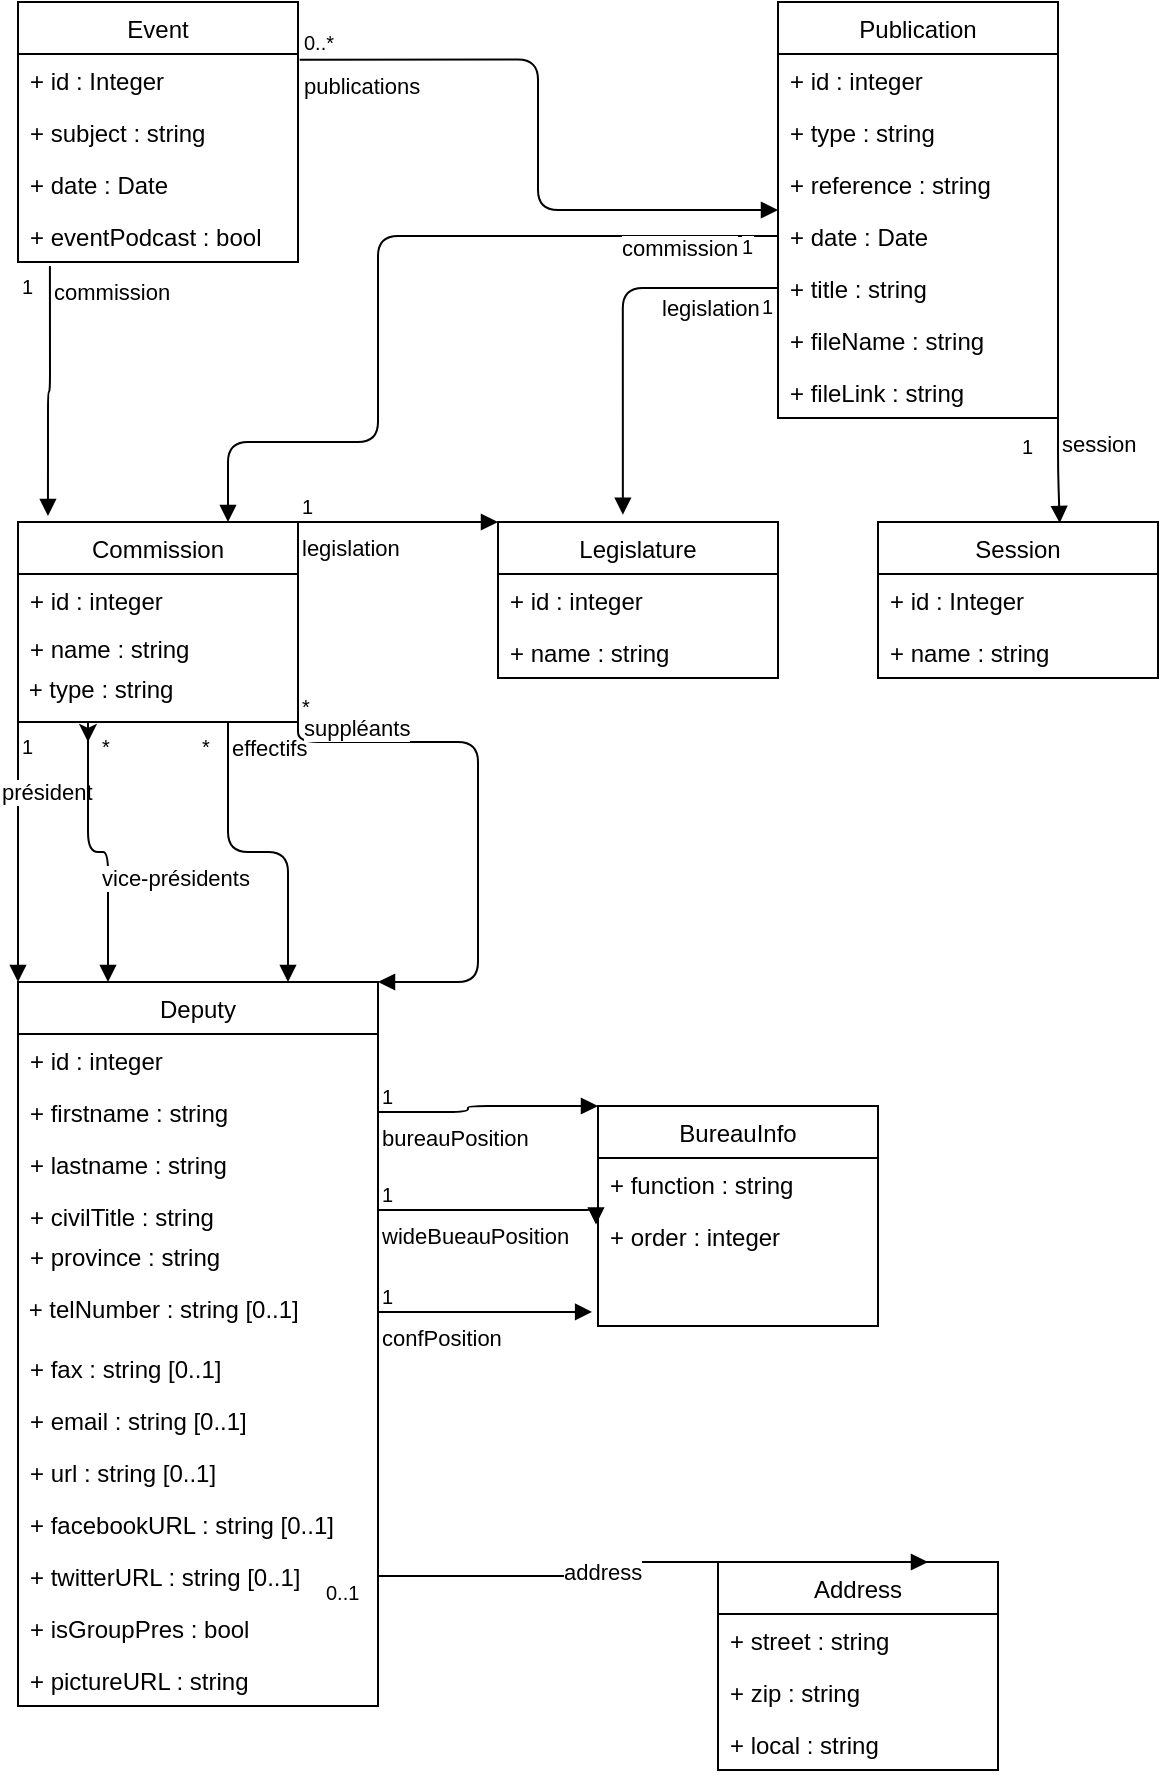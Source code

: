 <mxfile version="12.8.6" type="device"><diagram id="rYKNpYgGIXPU3Bn01M_V" name="Page-1"><mxGraphModel dx="1485" dy="766" grid="1" gridSize="10" guides="1" tooltips="1" connect="1" arrows="1" fold="1" page="1" pageScale="1" pageWidth="827" pageHeight="1169" math="0" shadow="0"><root><mxCell id="0"/><mxCell id="1" parent="0"/><mxCell id="Z-tRQIGpHawbc4DDEuoz-11" value="legislation" style="endArrow=block;endFill=1;html=1;edgeStyle=orthogonalEdgeStyle;align=left;verticalAlign=top;entryX=0;entryY=0;entryDx=0;entryDy=0;exitX=1;exitY=0;exitDx=0;exitDy=0;" edge="1" parent="1" source="Z-tRQIGpHawbc4DDEuoz-1" target="Z-tRQIGpHawbc4DDEuoz-7"><mxGeometry x="-1" relative="1" as="geometry"><mxPoint x="160" y="280" as="sourcePoint"/><mxPoint x="320" y="280" as="targetPoint"/><Array as="points"><mxPoint x="210" y="260"/><mxPoint x="210" y="260"/></Array></mxGeometry></mxCell><mxCell id="Z-tRQIGpHawbc4DDEuoz-12" value="1" style="resizable=0;html=1;align=left;verticalAlign=bottom;labelBackgroundColor=#ffffff;fontSize=10;" connectable="0" vertex="1" parent="Z-tRQIGpHawbc4DDEuoz-11"><mxGeometry x="-1" relative="1" as="geometry"/></mxCell><mxCell id="Z-tRQIGpHawbc4DDEuoz-26" value="président" style="endArrow=block;endFill=1;html=1;edgeStyle=orthogonalEdgeStyle;align=left;verticalAlign=top;exitX=0;exitY=1;exitDx=0;exitDy=0;entryX=0;entryY=0;entryDx=0;entryDy=0;" edge="1" parent="1" source="Z-tRQIGpHawbc4DDEuoz-1" target="Z-tRQIGpHawbc4DDEuoz-20"><mxGeometry x="-0.667" y="-10" relative="1" as="geometry"><mxPoint x="200" y="430" as="sourcePoint"/><mxPoint x="360" y="430" as="targetPoint"/><mxPoint as="offset"/></mxGeometry></mxCell><mxCell id="Z-tRQIGpHawbc4DDEuoz-27" value="1" style="resizable=0;html=1;align=left;verticalAlign=bottom;labelBackgroundColor=#ffffff;fontSize=10;" connectable="0" vertex="1" parent="Z-tRQIGpHawbc4DDEuoz-26"><mxGeometry x="-1" relative="1" as="geometry"><mxPoint y="20" as="offset"/></mxGeometry></mxCell><mxCell id="Z-tRQIGpHawbc4DDEuoz-28" value="vice-présidents" style="endArrow=block;endFill=1;html=1;edgeStyle=orthogonalEdgeStyle;align=left;verticalAlign=top;exitX=0.25;exitY=1;exitDx=0;exitDy=0;entryX=0.25;entryY=0;entryDx=0;entryDy=0;" edge="1" parent="1" source="Z-tRQIGpHawbc4DDEuoz-1" target="Z-tRQIGpHawbc4DDEuoz-20"><mxGeometry relative="1" as="geometry"><mxPoint x="130" y="440" as="sourcePoint"/><mxPoint x="290" y="440" as="targetPoint"/><mxPoint as="offset"/></mxGeometry></mxCell><mxCell id="Z-tRQIGpHawbc4DDEuoz-29" value="*" style="resizable=0;html=1;align=left;verticalAlign=bottom;labelBackgroundColor=#ffffff;fontSize=10;" connectable="0" vertex="1" parent="Z-tRQIGpHawbc4DDEuoz-28"><mxGeometry x="-1" relative="1" as="geometry"><mxPoint x="5" y="20" as="offset"/></mxGeometry></mxCell><mxCell id="Z-tRQIGpHawbc4DDEuoz-30" style="edgeStyle=orthogonalEdgeStyle;rounded=0;orthogonalLoop=1;jettySize=auto;html=1;exitX=0.25;exitY=1;exitDx=0;exitDy=0;" edge="1" parent="1" source="Z-tRQIGpHawbc4DDEuoz-5"><mxGeometry relative="1" as="geometry"><mxPoint x="55" y="370" as="targetPoint"/></mxGeometry></mxCell><mxCell id="Z-tRQIGpHawbc4DDEuoz-32" value="effectifs" style="endArrow=block;endFill=1;html=1;edgeStyle=orthogonalEdgeStyle;align=left;verticalAlign=top;exitX=0.75;exitY=1;exitDx=0;exitDy=0;entryX=0.75;entryY=0;entryDx=0;entryDy=0;" edge="1" parent="1" source="Z-tRQIGpHawbc4DDEuoz-5" target="Z-tRQIGpHawbc4DDEuoz-20"><mxGeometry x="-1" relative="1" as="geometry"><mxPoint x="210" y="430" as="sourcePoint"/><mxPoint x="370" y="430" as="targetPoint"/></mxGeometry></mxCell><mxCell id="Z-tRQIGpHawbc4DDEuoz-33" value="*" style="resizable=0;html=1;align=left;verticalAlign=bottom;labelBackgroundColor=#ffffff;fontSize=10;" connectable="0" vertex="1" parent="Z-tRQIGpHawbc4DDEuoz-32"><mxGeometry x="-1" relative="1" as="geometry"><mxPoint x="-15" y="20" as="offset"/></mxGeometry></mxCell><mxCell id="Z-tRQIGpHawbc4DDEuoz-34" value="suppléants" style="endArrow=block;endFill=1;html=1;edgeStyle=orthogonalEdgeStyle;align=left;verticalAlign=top;exitX=1;exitY=1;exitDx=0;exitDy=0;entryX=1;entryY=0;entryDx=0;entryDy=0;" edge="1" parent="1" source="Z-tRQIGpHawbc4DDEuoz-1" target="Z-tRQIGpHawbc4DDEuoz-20"><mxGeometry x="-0.923" y="20" relative="1" as="geometry"><mxPoint x="260" y="450" as="sourcePoint"/><mxPoint x="420" y="450" as="targetPoint"/><Array as="points"><mxPoint x="250" y="370"/><mxPoint x="250" y="490"/></Array><mxPoint as="offset"/></mxGeometry></mxCell><mxCell id="Z-tRQIGpHawbc4DDEuoz-35" value="*" style="resizable=0;html=1;align=left;verticalAlign=bottom;labelBackgroundColor=#ffffff;fontSize=10;" connectable="0" vertex="1" parent="Z-tRQIGpHawbc4DDEuoz-34"><mxGeometry x="-1" relative="1" as="geometry"/></mxCell><mxCell id="Z-tRQIGpHawbc4DDEuoz-36" value="+ civilTitle : string" style="text;strokeColor=none;fillColor=none;align=left;verticalAlign=top;spacingLeft=4;spacingRight=4;overflow=hidden;rotatable=0;points=[[0,0.5],[1,0.5]];portConstraint=eastwest;" vertex="1" parent="1"><mxGeometry x="20" y="594" width="110" height="26" as="geometry"/></mxCell><mxCell id="Z-tRQIGpHawbc4DDEuoz-37" value="+ province : string" style="text;strokeColor=none;fillColor=none;align=left;verticalAlign=top;spacingLeft=4;spacingRight=4;overflow=hidden;rotatable=0;points=[[0,0.5],[1,0.5]];portConstraint=eastwest;" vertex="1" parent="1"><mxGeometry x="20" y="614" width="110" height="26" as="geometry"/></mxCell><mxCell id="Z-tRQIGpHawbc4DDEuoz-58" value="address" style="endArrow=block;endFill=1;html=1;edgeStyle=orthogonalEdgeStyle;align=left;verticalAlign=top;entryX=0.75;entryY=0;entryDx=0;entryDy=0;exitX=1;exitY=0.5;exitDx=0;exitDy=0;" edge="1" parent="1" source="Z-tRQIGpHawbc4DDEuoz-44" target="Z-tRQIGpHawbc4DDEuoz-51"><mxGeometry x="-0.356" y="15" relative="1" as="geometry"><mxPoint x="240" y="820" as="sourcePoint"/><mxPoint x="290" y="880" as="targetPoint"/><Array as="points"><mxPoint x="300" y="787"/><mxPoint x="300" y="780"/></Array><mxPoint as="offset"/></mxGeometry></mxCell><mxCell id="Z-tRQIGpHawbc4DDEuoz-59" value="0..1" style="resizable=0;html=1;align=left;verticalAlign=bottom;labelBackgroundColor=#ffffff;fontSize=10;" connectable="0" vertex="1" parent="Z-tRQIGpHawbc4DDEuoz-58"><mxGeometry x="-1" relative="1" as="geometry"><mxPoint x="-28" y="16" as="offset"/></mxGeometry></mxCell><mxCell id="Z-tRQIGpHawbc4DDEuoz-64" value="bureauPosition" style="endArrow=block;endFill=1;html=1;edgeStyle=orthogonalEdgeStyle;align=left;verticalAlign=top;exitX=1;exitY=0.5;exitDx=0;exitDy=0;entryX=0;entryY=0;entryDx=0;entryDy=0;" edge="1" parent="1" source="Z-tRQIGpHawbc4DDEuoz-22" target="Z-tRQIGpHawbc4DDEuoz-60"><mxGeometry x="-1" relative="1" as="geometry"><mxPoint x="210" y="520" as="sourcePoint"/><mxPoint x="370" y="520" as="targetPoint"/><Array as="points"><mxPoint x="245" y="555"/><mxPoint x="245" y="552"/></Array></mxGeometry></mxCell><mxCell id="Z-tRQIGpHawbc4DDEuoz-65" value="1" style="resizable=0;html=1;align=left;verticalAlign=bottom;labelBackgroundColor=#ffffff;fontSize=10;" connectable="0" vertex="1" parent="Z-tRQIGpHawbc4DDEuoz-64"><mxGeometry x="-1" relative="1" as="geometry"/></mxCell><mxCell id="Z-tRQIGpHawbc4DDEuoz-67" value="wideBueauPosition" style="endArrow=block;endFill=1;html=1;edgeStyle=orthogonalEdgeStyle;align=left;verticalAlign=top;exitX=1;exitY=0.5;exitDx=0;exitDy=0;entryX=-0.007;entryY=0.125;entryDx=0;entryDy=0;entryPerimeter=0;" edge="1" parent="1" source="Z-tRQIGpHawbc4DDEuoz-23" target="Z-tRQIGpHawbc4DDEuoz-62"><mxGeometry x="-1" relative="1" as="geometry"><mxPoint x="210" y="720" as="sourcePoint"/><mxPoint x="370" y="720" as="targetPoint"/><Array as="points"><mxPoint x="309" y="604"/></Array></mxGeometry></mxCell><mxCell id="Z-tRQIGpHawbc4DDEuoz-68" value="1" style="resizable=0;html=1;align=left;verticalAlign=bottom;labelBackgroundColor=#ffffff;fontSize=10;" connectable="0" vertex="1" parent="Z-tRQIGpHawbc4DDEuoz-67"><mxGeometry x="-1" relative="1" as="geometry"/></mxCell><mxCell id="Z-tRQIGpHawbc4DDEuoz-69" value="confPosition" style="endArrow=block;endFill=1;html=1;edgeStyle=orthogonalEdgeStyle;align=left;verticalAlign=top;exitX=1;exitY=0.5;exitDx=0;exitDy=0;entryX=-0.021;entryY=0.879;entryDx=0;entryDy=0;entryPerimeter=0;" edge="1" parent="1" source="Z-tRQIGpHawbc4DDEuoz-38" target="Z-tRQIGpHawbc4DDEuoz-62"><mxGeometry x="-1" relative="1" as="geometry"><mxPoint x="230" y="720" as="sourcePoint"/><mxPoint x="390" y="720" as="targetPoint"/></mxGeometry></mxCell><mxCell id="Z-tRQIGpHawbc4DDEuoz-70" value="1" style="resizable=0;html=1;align=left;verticalAlign=bottom;labelBackgroundColor=#ffffff;fontSize=10;" connectable="0" vertex="1" parent="Z-tRQIGpHawbc4DDEuoz-69"><mxGeometry x="-1" relative="1" as="geometry"/></mxCell><mxCell id="Z-tRQIGpHawbc4DDEuoz-76" value="commission" style="endArrow=block;endFill=1;html=1;edgeStyle=orthogonalEdgeStyle;align=left;verticalAlign=top;exitX=0.114;exitY=1.077;exitDx=0;exitDy=0;exitPerimeter=0;entryX=0.107;entryY=-0.03;entryDx=0;entryDy=0;entryPerimeter=0;" edge="1" parent="1" source="Z-tRQIGpHawbc4DDEuoz-75" target="Z-tRQIGpHawbc4DDEuoz-1"><mxGeometry x="-1" relative="1" as="geometry"><mxPoint x="120" y="180" as="sourcePoint"/><mxPoint x="280" y="180" as="targetPoint"/><Array as="points"><mxPoint x="35" y="195"/></Array></mxGeometry></mxCell><mxCell id="Z-tRQIGpHawbc4DDEuoz-77" value="1" style="resizable=0;html=1;align=left;verticalAlign=bottom;labelBackgroundColor=#ffffff;fontSize=10;" connectable="0" vertex="1" parent="Z-tRQIGpHawbc4DDEuoz-76"><mxGeometry x="-1" relative="1" as="geometry"><mxPoint x="-15.96" y="18" as="offset"/></mxGeometry></mxCell><mxCell id="Z-tRQIGpHawbc4DDEuoz-82" value="publications" style="endArrow=block;endFill=1;html=1;edgeStyle=orthogonalEdgeStyle;align=left;verticalAlign=top;exitX=1.006;exitY=0.109;exitDx=0;exitDy=0;exitPerimeter=0;entryX=0;entryY=0.5;entryDx=0;entryDy=0;" edge="1" parent="1" source="Z-tRQIGpHawbc4DDEuoz-72" target="Z-tRQIGpHawbc4DDEuoz-78"><mxGeometry x="-1" relative="1" as="geometry"><mxPoint x="200" y="30" as="sourcePoint"/><mxPoint x="360" y="30" as="targetPoint"/></mxGeometry></mxCell><mxCell id="Z-tRQIGpHawbc4DDEuoz-83" value="0..*" style="resizable=0;html=1;align=left;verticalAlign=bottom;labelBackgroundColor=#ffffff;fontSize=10;" connectable="0" vertex="1" parent="Z-tRQIGpHawbc4DDEuoz-82"><mxGeometry x="-1" relative="1" as="geometry"/></mxCell><mxCell id="Z-tRQIGpHawbc4DDEuoz-93" value="legislation" style="endArrow=block;endFill=1;html=1;edgeStyle=orthogonalEdgeStyle;align=left;verticalAlign=top;exitX=0;exitY=0.5;exitDx=0;exitDy=0;entryX=0.446;entryY=-0.047;entryDx=0;entryDy=0;entryPerimeter=0;" edge="1" parent="1" source="Z-tRQIGpHawbc4DDEuoz-89" target="Z-tRQIGpHawbc4DDEuoz-7"><mxGeometry x="-0.371" y="-3" relative="1" as="geometry"><mxPoint x="340" y="160" as="sourcePoint"/><mxPoint x="310" y="170" as="targetPoint"/><mxPoint as="offset"/></mxGeometry></mxCell><mxCell id="Z-tRQIGpHawbc4DDEuoz-94" value="1" style="resizable=0;html=1;align=left;verticalAlign=bottom;labelBackgroundColor=#ffffff;fontSize=10;" connectable="0" vertex="1" parent="Z-tRQIGpHawbc4DDEuoz-93"><mxGeometry x="-1" relative="1" as="geometry"><mxPoint x="-10" y="17" as="offset"/></mxGeometry></mxCell><mxCell id="Z-tRQIGpHawbc4DDEuoz-95" value="commission" style="endArrow=block;endFill=1;html=1;edgeStyle=orthogonalEdgeStyle;align=left;verticalAlign=top;exitX=0;exitY=0.5;exitDx=0;exitDy=0;entryX=0.75;entryY=0;entryDx=0;entryDy=0;" edge="1" parent="1" source="Z-tRQIGpHawbc4DDEuoz-88" target="Z-tRQIGpHawbc4DDEuoz-1"><mxGeometry x="-0.617" y="-7" relative="1" as="geometry"><mxPoint x="90" y="190" as="sourcePoint"/><mxPoint x="250" y="190" as="targetPoint"/><Array as="points"><mxPoint x="200" y="117"/><mxPoint x="200" y="220"/><mxPoint x="125" y="220"/></Array><mxPoint as="offset"/></mxGeometry></mxCell><mxCell id="Z-tRQIGpHawbc4DDEuoz-96" value="1" style="resizable=0;html=1;align=left;verticalAlign=bottom;labelBackgroundColor=#ffffff;fontSize=10;" connectable="0" vertex="1" parent="Z-tRQIGpHawbc4DDEuoz-95"><mxGeometry x="-1" relative="1" as="geometry"><mxPoint x="-20" y="13" as="offset"/></mxGeometry></mxCell><mxCell id="Z-tRQIGpHawbc4DDEuoz-101" value="session" style="endArrow=block;endFill=1;html=1;edgeStyle=orthogonalEdgeStyle;align=left;verticalAlign=top;exitX=1;exitY=1;exitDx=0;exitDy=0;entryX=0.649;entryY=0.006;entryDx=0;entryDy=0;entryPerimeter=0;" edge="1" parent="1" source="Z-tRQIGpHawbc4DDEuoz-78" target="Z-tRQIGpHawbc4DDEuoz-97"><mxGeometry x="-1" relative="1" as="geometry"><mxPoint x="590" y="220" as="sourcePoint"/><mxPoint x="750" y="220" as="targetPoint"/></mxGeometry></mxCell><mxCell id="Z-tRQIGpHawbc4DDEuoz-102" value="1" style="resizable=0;html=1;align=left;verticalAlign=bottom;labelBackgroundColor=#ffffff;fontSize=10;" connectable="0" vertex="1" parent="Z-tRQIGpHawbc4DDEuoz-101"><mxGeometry x="-1" relative="1" as="geometry"><mxPoint x="-20" y="22" as="offset"/></mxGeometry></mxCell><mxCell id="Z-tRQIGpHawbc4DDEuoz-1" value="Commission" style="swimlane;fontStyle=0;childLayout=stackLayout;horizontal=1;startSize=26;fillColor=none;horizontalStack=0;resizeParent=1;resizeParentMax=0;resizeLast=0;collapsible=1;marginBottom=0;" vertex="1" parent="1"><mxGeometry x="20" y="260" width="140" height="100" as="geometry"/></mxCell><mxCell id="Z-tRQIGpHawbc4DDEuoz-2" value="+ id : integer&#xA;" style="text;strokeColor=none;fillColor=none;align=left;verticalAlign=top;spacingLeft=4;spacingRight=4;overflow=hidden;rotatable=0;points=[[0,0.5],[1,0.5]];portConstraint=eastwest;" vertex="1" parent="Z-tRQIGpHawbc4DDEuoz-1"><mxGeometry y="26" width="140" height="24" as="geometry"/></mxCell><mxCell id="Z-tRQIGpHawbc4DDEuoz-3" value="+ name : string" style="text;strokeColor=none;fillColor=none;align=left;verticalAlign=top;spacingLeft=4;spacingRight=4;overflow=hidden;rotatable=0;points=[[0,0.5],[1,0.5]];portConstraint=eastwest;" vertex="1" parent="Z-tRQIGpHawbc4DDEuoz-1"><mxGeometry y="50" width="140" height="20" as="geometry"/></mxCell><mxCell id="Z-tRQIGpHawbc4DDEuoz-5" value="&amp;nbsp;+ type : string " style="text;html=1;" vertex="1" parent="Z-tRQIGpHawbc4DDEuoz-1"><mxGeometry y="70" width="140" height="30" as="geometry"/></mxCell><mxCell id="Z-tRQIGpHawbc4DDEuoz-7" value="Legislature" style="swimlane;fontStyle=0;childLayout=stackLayout;horizontal=1;startSize=26;fillColor=none;horizontalStack=0;resizeParent=1;resizeParentMax=0;resizeLast=0;collapsible=1;marginBottom=0;" vertex="1" parent="1"><mxGeometry x="260" y="260" width="140" height="78" as="geometry"/></mxCell><mxCell id="Z-tRQIGpHawbc4DDEuoz-48" value="+ id : integer" style="text;strokeColor=none;fillColor=none;align=left;verticalAlign=top;spacingLeft=4;spacingRight=4;overflow=hidden;rotatable=0;points=[[0,0.5],[1,0.5]];portConstraint=eastwest;" vertex="1" parent="Z-tRQIGpHawbc4DDEuoz-7"><mxGeometry y="26" width="140" height="26" as="geometry"/></mxCell><mxCell id="Z-tRQIGpHawbc4DDEuoz-50" value="+ name : string" style="text;strokeColor=none;fillColor=none;align=left;verticalAlign=top;spacingLeft=4;spacingRight=4;overflow=hidden;rotatable=0;points=[[0,0.5],[1,0.5]];portConstraint=eastwest;" vertex="1" parent="Z-tRQIGpHawbc4DDEuoz-7"><mxGeometry y="52" width="140" height="26" as="geometry"/></mxCell><mxCell id="Z-tRQIGpHawbc4DDEuoz-20" value="Deputy" style="swimlane;fontStyle=0;childLayout=stackLayout;horizontal=1;startSize=26;fillColor=none;horizontalStack=0;resizeParent=1;resizeParentMax=0;resizeLast=0;collapsible=1;marginBottom=0;" vertex="1" parent="1"><mxGeometry x="20" y="490" width="180" height="362" as="geometry"/></mxCell><mxCell id="Z-tRQIGpHawbc4DDEuoz-21" value="+ id : integer" style="text;strokeColor=none;fillColor=none;align=left;verticalAlign=top;spacingLeft=4;spacingRight=4;overflow=hidden;rotatable=0;points=[[0,0.5],[1,0.5]];portConstraint=eastwest;" vertex="1" parent="Z-tRQIGpHawbc4DDEuoz-20"><mxGeometry y="26" width="180" height="26" as="geometry"/></mxCell><mxCell id="Z-tRQIGpHawbc4DDEuoz-22" value="+ firstname : string" style="text;strokeColor=none;fillColor=none;align=left;verticalAlign=top;spacingLeft=4;spacingRight=4;overflow=hidden;rotatable=0;points=[[0,0.5],[1,0.5]];portConstraint=eastwest;" vertex="1" parent="Z-tRQIGpHawbc4DDEuoz-20"><mxGeometry y="52" width="180" height="26" as="geometry"/></mxCell><mxCell id="Z-tRQIGpHawbc4DDEuoz-23" value="+ lastname : string" style="text;strokeColor=none;fillColor=none;align=left;verticalAlign=top;spacingLeft=4;spacingRight=4;overflow=hidden;rotatable=0;points=[[0,0.5],[1,0.5]];portConstraint=eastwest;" vertex="1" parent="Z-tRQIGpHawbc4DDEuoz-20"><mxGeometry y="78" width="180" height="72" as="geometry"/></mxCell><mxCell id="Z-tRQIGpHawbc4DDEuoz-38" value="&amp;nbsp;+ telNumber : string [0..1]" style="text;html=1;" vertex="1" parent="Z-tRQIGpHawbc4DDEuoz-20"><mxGeometry y="150" width="180" height="30" as="geometry"/></mxCell><mxCell id="Z-tRQIGpHawbc4DDEuoz-39" value="+ fax : string [0..1]" style="text;strokeColor=none;fillColor=none;align=left;verticalAlign=top;spacingLeft=4;spacingRight=4;overflow=hidden;rotatable=0;points=[[0,0.5],[1,0.5]];portConstraint=eastwest;" vertex="1" parent="Z-tRQIGpHawbc4DDEuoz-20"><mxGeometry y="180" width="180" height="26" as="geometry"/></mxCell><mxCell id="Z-tRQIGpHawbc4DDEuoz-40" value="+ email : string [0..1]" style="text;strokeColor=none;fillColor=none;align=left;verticalAlign=top;spacingLeft=4;spacingRight=4;overflow=hidden;rotatable=0;points=[[0,0.5],[1,0.5]];portConstraint=eastwest;" vertex="1" parent="Z-tRQIGpHawbc4DDEuoz-20"><mxGeometry y="206" width="180" height="26" as="geometry"/></mxCell><mxCell id="Z-tRQIGpHawbc4DDEuoz-42" value="+ url : string [0..1]" style="text;strokeColor=none;fillColor=none;align=left;verticalAlign=top;spacingLeft=4;spacingRight=4;overflow=hidden;rotatable=0;points=[[0,0.5],[1,0.5]];portConstraint=eastwest;" vertex="1" parent="Z-tRQIGpHawbc4DDEuoz-20"><mxGeometry y="232" width="180" height="26" as="geometry"/></mxCell><mxCell id="Z-tRQIGpHawbc4DDEuoz-43" value="+ facebookURL : string [0..1]" style="text;strokeColor=none;fillColor=none;align=left;verticalAlign=top;spacingLeft=4;spacingRight=4;overflow=hidden;rotatable=0;points=[[0,0.5],[1,0.5]];portConstraint=eastwest;" vertex="1" parent="Z-tRQIGpHawbc4DDEuoz-20"><mxGeometry y="258" width="180" height="26" as="geometry"/></mxCell><mxCell id="Z-tRQIGpHawbc4DDEuoz-44" value="+ twitterURL : string [0..1]" style="text;strokeColor=none;fillColor=none;align=left;verticalAlign=top;spacingLeft=4;spacingRight=4;overflow=hidden;rotatable=0;points=[[0,0.5],[1,0.5]];portConstraint=eastwest;" vertex="1" parent="Z-tRQIGpHawbc4DDEuoz-20"><mxGeometry y="284" width="180" height="26" as="geometry"/></mxCell><mxCell id="Z-tRQIGpHawbc4DDEuoz-45" value="+ isGroupPres : bool" style="text;strokeColor=none;fillColor=none;align=left;verticalAlign=top;spacingLeft=4;spacingRight=4;overflow=hidden;rotatable=0;points=[[0,0.5],[1,0.5]];portConstraint=eastwest;" vertex="1" parent="Z-tRQIGpHawbc4DDEuoz-20"><mxGeometry y="310" width="180" height="26" as="geometry"/></mxCell><mxCell id="Z-tRQIGpHawbc4DDEuoz-47" value="+ pictureURL : string" style="text;strokeColor=none;fillColor=none;align=left;verticalAlign=top;spacingLeft=4;spacingRight=4;overflow=hidden;rotatable=0;points=[[0,0.5],[1,0.5]];portConstraint=eastwest;" vertex="1" parent="Z-tRQIGpHawbc4DDEuoz-20"><mxGeometry y="336" width="180" height="26" as="geometry"/></mxCell><mxCell id="Z-tRQIGpHawbc4DDEuoz-60" value="BureauInfo" style="swimlane;fontStyle=0;childLayout=stackLayout;horizontal=1;startSize=26;fillColor=none;horizontalStack=0;resizeParent=1;resizeParentMax=0;resizeLast=0;collapsible=1;marginBottom=0;" vertex="1" parent="1"><mxGeometry x="310" y="552" width="140" height="110" as="geometry"/></mxCell><mxCell id="Z-tRQIGpHawbc4DDEuoz-61" value="+ function : string" style="text;strokeColor=none;fillColor=none;align=left;verticalAlign=top;spacingLeft=4;spacingRight=4;overflow=hidden;rotatable=0;points=[[0,0.5],[1,0.5]];portConstraint=eastwest;" vertex="1" parent="Z-tRQIGpHawbc4DDEuoz-60"><mxGeometry y="26" width="140" height="26" as="geometry"/></mxCell><mxCell id="Z-tRQIGpHawbc4DDEuoz-62" value="+ order : integer" style="text;strokeColor=none;fillColor=none;align=left;verticalAlign=top;spacingLeft=4;spacingRight=4;overflow=hidden;rotatable=0;points=[[0,0.5],[1,0.5]];portConstraint=eastwest;" vertex="1" parent="Z-tRQIGpHawbc4DDEuoz-60"><mxGeometry y="52" width="140" height="58" as="geometry"/></mxCell><mxCell id="Z-tRQIGpHawbc4DDEuoz-71" value="Event" style="swimlane;fontStyle=0;childLayout=stackLayout;horizontal=1;startSize=26;fillColor=none;horizontalStack=0;resizeParent=1;resizeParentMax=0;resizeLast=0;collapsible=1;marginBottom=0;" vertex="1" parent="1"><mxGeometry x="20" width="140" height="130" as="geometry"/></mxCell><mxCell id="Z-tRQIGpHawbc4DDEuoz-72" value="+ id : Integer" style="text;strokeColor=none;fillColor=none;align=left;verticalAlign=top;spacingLeft=4;spacingRight=4;overflow=hidden;rotatable=0;points=[[0,0.5],[1,0.5]];portConstraint=eastwest;" vertex="1" parent="Z-tRQIGpHawbc4DDEuoz-71"><mxGeometry y="26" width="140" height="26" as="geometry"/></mxCell><mxCell id="Z-tRQIGpHawbc4DDEuoz-73" value="+ subject : string" style="text;strokeColor=none;fillColor=none;align=left;verticalAlign=top;spacingLeft=4;spacingRight=4;overflow=hidden;rotatable=0;points=[[0,0.5],[1,0.5]];portConstraint=eastwest;" vertex="1" parent="Z-tRQIGpHawbc4DDEuoz-71"><mxGeometry y="52" width="140" height="26" as="geometry"/></mxCell><mxCell id="Z-tRQIGpHawbc4DDEuoz-74" value="+ date : Date" style="text;strokeColor=none;fillColor=none;align=left;verticalAlign=top;spacingLeft=4;spacingRight=4;overflow=hidden;rotatable=0;points=[[0,0.5],[1,0.5]];portConstraint=eastwest;" vertex="1" parent="Z-tRQIGpHawbc4DDEuoz-71"><mxGeometry y="78" width="140" height="26" as="geometry"/></mxCell><mxCell id="Z-tRQIGpHawbc4DDEuoz-75" value="+ eventPodcast : bool" style="text;strokeColor=none;fillColor=none;align=left;verticalAlign=top;spacingLeft=4;spacingRight=4;overflow=hidden;rotatable=0;points=[[0,0.5],[1,0.5]];portConstraint=eastwest;" vertex="1" parent="Z-tRQIGpHawbc4DDEuoz-71"><mxGeometry y="104" width="140" height="26" as="geometry"/></mxCell><mxCell id="Z-tRQIGpHawbc4DDEuoz-78" value="Publication" style="swimlane;fontStyle=0;childLayout=stackLayout;horizontal=1;startSize=26;fillColor=none;horizontalStack=0;resizeParent=1;resizeParentMax=0;resizeLast=0;collapsible=1;marginBottom=0;" vertex="1" parent="1"><mxGeometry x="400" width="140" height="208" as="geometry"/></mxCell><mxCell id="Z-tRQIGpHawbc4DDEuoz-85" value="+ id : integer" style="text;strokeColor=none;fillColor=none;align=left;verticalAlign=top;spacingLeft=4;spacingRight=4;overflow=hidden;rotatable=0;points=[[0,0.5],[1,0.5]];portConstraint=eastwest;" vertex="1" parent="Z-tRQIGpHawbc4DDEuoz-78"><mxGeometry y="26" width="140" height="26" as="geometry"/></mxCell><mxCell id="Z-tRQIGpHawbc4DDEuoz-86" value="+ type : string" style="text;strokeColor=none;fillColor=none;align=left;verticalAlign=top;spacingLeft=4;spacingRight=4;overflow=hidden;rotatable=0;points=[[0,0.5],[1,0.5]];portConstraint=eastwest;" vertex="1" parent="Z-tRQIGpHawbc4DDEuoz-78"><mxGeometry y="52" width="140" height="26" as="geometry"/></mxCell><mxCell id="Z-tRQIGpHawbc4DDEuoz-87" value="+ reference : string" style="text;strokeColor=none;fillColor=none;align=left;verticalAlign=top;spacingLeft=4;spacingRight=4;overflow=hidden;rotatable=0;points=[[0,0.5],[1,0.5]];portConstraint=eastwest;" vertex="1" parent="Z-tRQIGpHawbc4DDEuoz-78"><mxGeometry y="78" width="140" height="26" as="geometry"/></mxCell><mxCell id="Z-tRQIGpHawbc4DDEuoz-88" value="+ date : Date" style="text;strokeColor=none;fillColor=none;align=left;verticalAlign=top;spacingLeft=4;spacingRight=4;overflow=hidden;rotatable=0;points=[[0,0.5],[1,0.5]];portConstraint=eastwest;" vertex="1" parent="Z-tRQIGpHawbc4DDEuoz-78"><mxGeometry y="104" width="140" height="26" as="geometry"/></mxCell><mxCell id="Z-tRQIGpHawbc4DDEuoz-89" value="+ title : string" style="text;strokeColor=none;fillColor=none;align=left;verticalAlign=top;spacingLeft=4;spacingRight=4;overflow=hidden;rotatable=0;points=[[0,0.5],[1,0.5]];portConstraint=eastwest;" vertex="1" parent="Z-tRQIGpHawbc4DDEuoz-78"><mxGeometry y="130" width="140" height="26" as="geometry"/></mxCell><mxCell id="Z-tRQIGpHawbc4DDEuoz-91" value="+ fileName : string" style="text;strokeColor=none;fillColor=none;align=left;verticalAlign=top;spacingLeft=4;spacingRight=4;overflow=hidden;rotatable=0;points=[[0,0.5],[1,0.5]];portConstraint=eastwest;" vertex="1" parent="Z-tRQIGpHawbc4DDEuoz-78"><mxGeometry y="156" width="140" height="26" as="geometry"/></mxCell><mxCell id="Z-tRQIGpHawbc4DDEuoz-92" value="+ fileLink : string" style="text;strokeColor=none;fillColor=none;align=left;verticalAlign=top;spacingLeft=4;spacingRight=4;overflow=hidden;rotatable=0;points=[[0,0.5],[1,0.5]];portConstraint=eastwest;" vertex="1" parent="Z-tRQIGpHawbc4DDEuoz-78"><mxGeometry y="182" width="140" height="26" as="geometry"/></mxCell><mxCell id="Z-tRQIGpHawbc4DDEuoz-97" value="Session" style="swimlane;fontStyle=0;childLayout=stackLayout;horizontal=1;startSize=26;fillColor=none;horizontalStack=0;resizeParent=1;resizeParentMax=0;resizeLast=0;collapsible=1;marginBottom=0;" vertex="1" parent="1"><mxGeometry x="450" y="260" width="140" height="78" as="geometry"/></mxCell><mxCell id="Z-tRQIGpHawbc4DDEuoz-98" value="+ id : Integer" style="text;strokeColor=none;fillColor=none;align=left;verticalAlign=top;spacingLeft=4;spacingRight=4;overflow=hidden;rotatable=0;points=[[0,0.5],[1,0.5]];portConstraint=eastwest;" vertex="1" parent="Z-tRQIGpHawbc4DDEuoz-97"><mxGeometry y="26" width="140" height="26" as="geometry"/></mxCell><mxCell id="Z-tRQIGpHawbc4DDEuoz-99" value="+ name : string" style="text;strokeColor=none;fillColor=none;align=left;verticalAlign=top;spacingLeft=4;spacingRight=4;overflow=hidden;rotatable=0;points=[[0,0.5],[1,0.5]];portConstraint=eastwest;" vertex="1" parent="Z-tRQIGpHawbc4DDEuoz-97"><mxGeometry y="52" width="140" height="26" as="geometry"/></mxCell><mxCell id="Z-tRQIGpHawbc4DDEuoz-51" value="Address" style="swimlane;fontStyle=0;childLayout=stackLayout;horizontal=1;startSize=26;fillColor=none;horizontalStack=0;resizeParent=1;resizeParentMax=0;resizeLast=0;collapsible=1;marginBottom=0;" vertex="1" parent="1"><mxGeometry x="370" y="780" width="140" height="104" as="geometry"/></mxCell><mxCell id="Z-tRQIGpHawbc4DDEuoz-52" value="+ street : string" style="text;strokeColor=none;fillColor=none;align=left;verticalAlign=top;spacingLeft=4;spacingRight=4;overflow=hidden;rotatable=0;points=[[0,0.5],[1,0.5]];portConstraint=eastwest;" vertex="1" parent="Z-tRQIGpHawbc4DDEuoz-51"><mxGeometry y="26" width="140" height="26" as="geometry"/></mxCell><mxCell id="Z-tRQIGpHawbc4DDEuoz-53" value="+ zip : string" style="text;strokeColor=none;fillColor=none;align=left;verticalAlign=top;spacingLeft=4;spacingRight=4;overflow=hidden;rotatable=0;points=[[0,0.5],[1,0.5]];portConstraint=eastwest;" vertex="1" parent="Z-tRQIGpHawbc4DDEuoz-51"><mxGeometry y="52" width="140" height="26" as="geometry"/></mxCell><mxCell id="Z-tRQIGpHawbc4DDEuoz-54" value="+ local : string" style="text;strokeColor=none;fillColor=none;align=left;verticalAlign=top;spacingLeft=4;spacingRight=4;overflow=hidden;rotatable=0;points=[[0,0.5],[1,0.5]];portConstraint=eastwest;" vertex="1" parent="Z-tRQIGpHawbc4DDEuoz-51"><mxGeometry y="78" width="140" height="26" as="geometry"/></mxCell></root></mxGraphModel></diagram></mxfile>